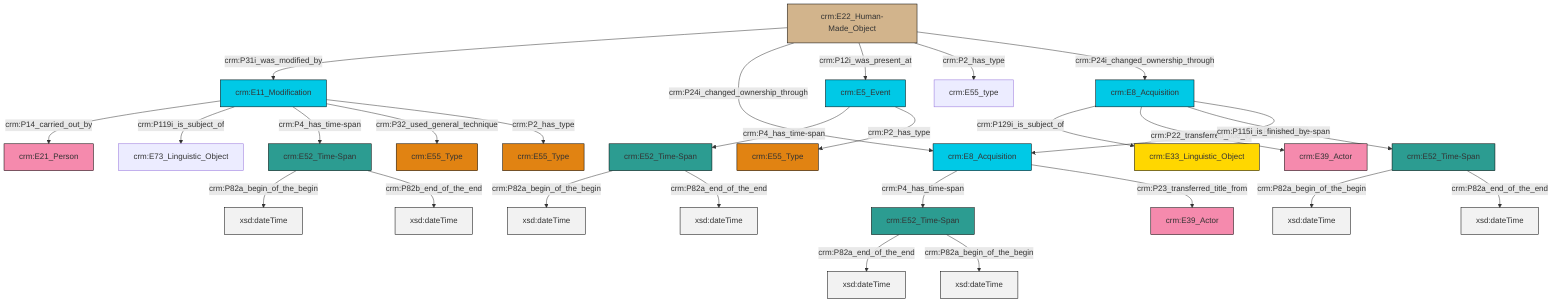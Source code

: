 graph TD
classDef Literal fill:#f2f2f2,stroke:#000000;
classDef CRM_Entity fill:#FFFFFF,stroke:#000000;
classDef Temporal_Entity fill:#00C9E6, stroke:#000000;
classDef Type fill:#E18312, stroke:#000000;
classDef Time-Span fill:#2C9C91, stroke:#000000;
classDef Appellation fill:#FFEB7F, stroke:#000000;
classDef Place fill:#008836, stroke:#000000;
classDef Persistent_Item fill:#B266B2, stroke:#000000;
classDef Conceptual_Object fill:#FFD700, stroke:#000000;
classDef Physical_Thing fill:#D2B48C, stroke:#000000;
classDef Actor fill:#f58aad, stroke:#000000;
classDef PC_Classes fill:#4ce600, stroke:#000000;
classDef Multi fill:#cccccc,stroke:#000000;

2["crm:E11_Modification"]:::Temporal_Entity -->|crm:P14_carried_out_by| 3["crm:E21_Person"]:::Actor
4["crm:E52_Time-Span"]:::Time-Span -->|crm:P82a_begin_of_the_begin| 5[xsd:dateTime]:::Literal
6["crm:E8_Acquisition"]:::Temporal_Entity -->|crm:P4_has_time-span| 0["crm:E52_Time-Span"]:::Time-Span
7["crm:E22_Human-Made_Object"]:::Physical_Thing -->|crm:P31i_was_modified_by| 2["crm:E11_Modification"]:::Temporal_Entity
8["crm:E5_Event"]:::Temporal_Entity -->|crm:P4_has_time-span| 9["crm:E52_Time-Span"]:::Time-Span
2["crm:E11_Modification"]:::Temporal_Entity -->|crm:P119i_is_subject_of| 10["crm:E73_Linguistic_Object"]:::Default
0["crm:E52_Time-Span"]:::Time-Span -->|crm:P82a_end_of_the_end| 11[xsd:dateTime]:::Literal
7["crm:E22_Human-Made_Object"]:::Physical_Thing -->|crm:P24i_changed_ownership_through| 6["crm:E8_Acquisition"]:::Temporal_Entity
0["crm:E52_Time-Span"]:::Time-Span -->|crm:P82a_begin_of_the_begin| 13[xsd:dateTime]:::Literal
7["crm:E22_Human-Made_Object"]:::Physical_Thing -->|crm:P12i_was_present_at| 8["crm:E5_Event"]:::Temporal_Entity
2["crm:E11_Modification"]:::Temporal_Entity -->|crm:P4_has_time-span| 4["crm:E52_Time-Span"]:::Time-Span
16["crm:E52_Time-Span"]:::Time-Span -->|crm:P82a_begin_of_the_begin| 17[xsd:dateTime]:::Literal
2["crm:E11_Modification"]:::Temporal_Entity -->|crm:P32_used_general_technique| 18["crm:E55_Type"]:::Type
6["crm:E8_Acquisition"]:::Temporal_Entity -->|crm:P23_transferred_title_from| 20["crm:E39_Actor"]:::Actor
9["crm:E52_Time-Span"]:::Time-Span -->|crm:P82a_begin_of_the_begin| 21[xsd:dateTime]:::Literal
2["crm:E11_Modification"]:::Temporal_Entity -->|crm:P2_has_type| 22["crm:E55_Type"]:::Type
23["crm:E8_Acquisition"]:::Temporal_Entity -->|crm:P129i_is_subject_of| 24["crm:E33_Linguistic_Object"]:::Conceptual_Object
23["crm:E8_Acquisition"]:::Temporal_Entity -->|crm:P22_transferred_title_to| 14["crm:E39_Actor"]:::Actor
4["crm:E52_Time-Span"]:::Time-Span -->|crm:P82b_end_of_the_end| 25[xsd:dateTime]:::Literal
8["crm:E5_Event"]:::Temporal_Entity -->|crm:P2_has_type| 26["crm:E55_Type"]:::Type
23["crm:E8_Acquisition"]:::Temporal_Entity -->|crm:P4_has_time-span| 16["crm:E52_Time-Span"]:::Time-Span
7["crm:E22_Human-Made_Object"]:::Physical_Thing -->|crm:P2_has_type| 30["crm:E55_type"]:::Default
23["crm:E8_Acquisition"]:::Temporal_Entity -->|crm:P115i_is_finished_by| 6["crm:E8_Acquisition"]:::Temporal_Entity
9["crm:E52_Time-Span"]:::Time-Span -->|crm:P82a_end_of_the_end| 38[xsd:dateTime]:::Literal
7["crm:E22_Human-Made_Object"]:::Physical_Thing -->|crm:P24i_changed_ownership_through| 23["crm:E8_Acquisition"]:::Temporal_Entity
16["crm:E52_Time-Span"]:::Time-Span -->|crm:P82a_end_of_the_end| 43[xsd:dateTime]:::Literal